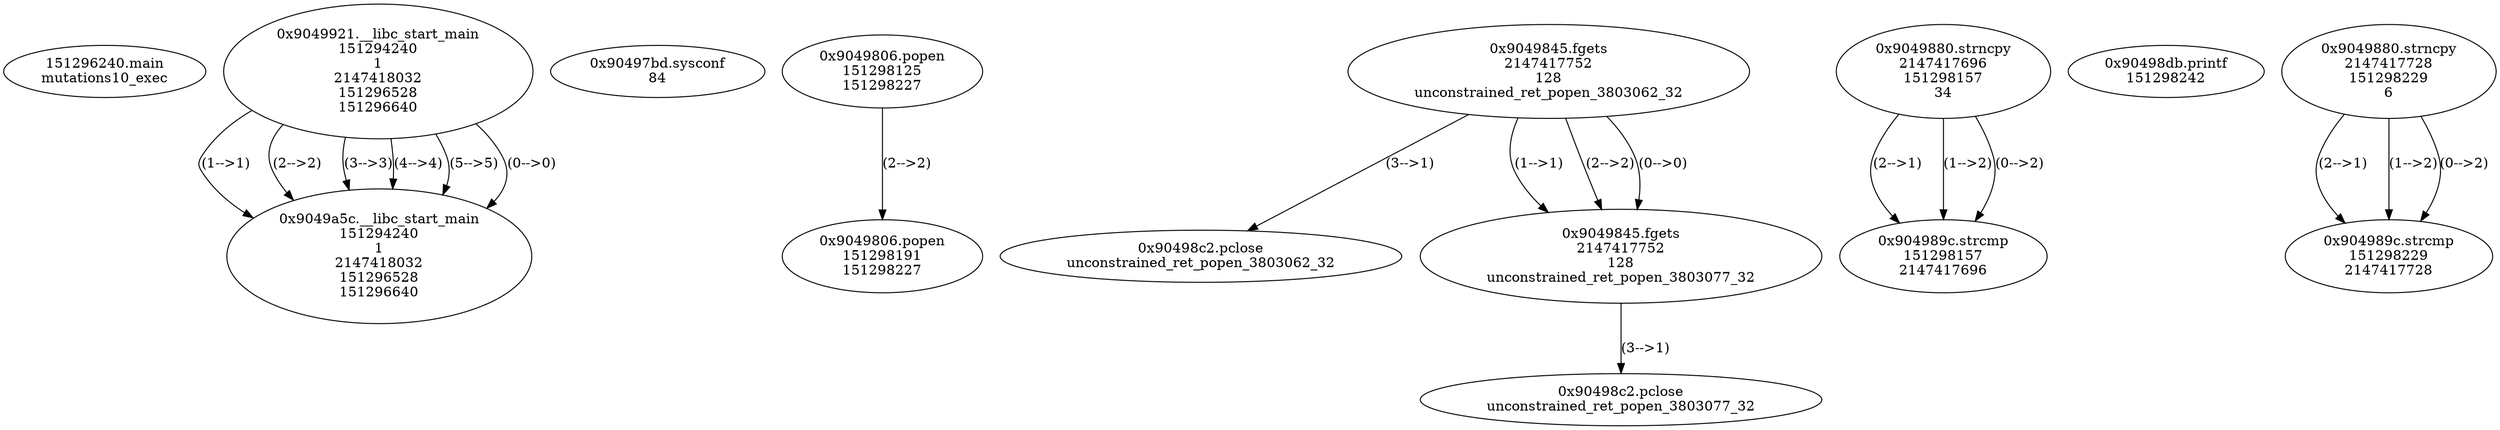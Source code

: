 // Global SCDG with merge call
digraph {
	0 [label="151296240.main
mutations10_exec"]
	1 [label="0x9049921.__libc_start_main
151294240
1
2147418032
151296528
151296640"]
	2 [label="0x9049a5c.__libc_start_main
151294240
1
2147418032
151296528
151296640"]
	1 -> 2 [label="(1-->1)"]
	1 -> 2 [label="(2-->2)"]
	1 -> 2 [label="(3-->3)"]
	1 -> 2 [label="(4-->4)"]
	1 -> 2 [label="(5-->5)"]
	1 -> 2 [label="(0-->0)"]
	3 [label="0x90497bd.sysconf
84"]
	4 [label="0x9049806.popen
151298125
151298227"]
	5 [label="0x9049845.fgets
2147417752
128
unconstrained_ret_popen_3803062_32"]
	6 [label="0x9049880.strncpy
2147417696
151298157
34"]
	7 [label="0x904989c.strcmp
151298157
2147417696"]
	6 -> 7 [label="(2-->1)"]
	6 -> 7 [label="(1-->2)"]
	6 -> 7 [label="(0-->2)"]
	8 [label="0x90498c2.pclose
unconstrained_ret_popen_3803062_32"]
	5 -> 8 [label="(3-->1)"]
	9 [label="0x90498db.printf
151298242"]
	10 [label="0x9049806.popen
151298191
151298227"]
	4 -> 10 [label="(2-->2)"]
	11 [label="0x9049845.fgets
2147417752
128
unconstrained_ret_popen_3803077_32"]
	5 -> 11 [label="(1-->1)"]
	5 -> 11 [label="(2-->2)"]
	5 -> 11 [label="(0-->0)"]
	12 [label="0x9049880.strncpy
2147417728
151298229
6"]
	13 [label="0x904989c.strcmp
151298229
2147417728"]
	12 -> 13 [label="(2-->1)"]
	12 -> 13 [label="(1-->2)"]
	12 -> 13 [label="(0-->2)"]
	14 [label="0x90498c2.pclose
unconstrained_ret_popen_3803077_32"]
	11 -> 14 [label="(3-->1)"]
}
